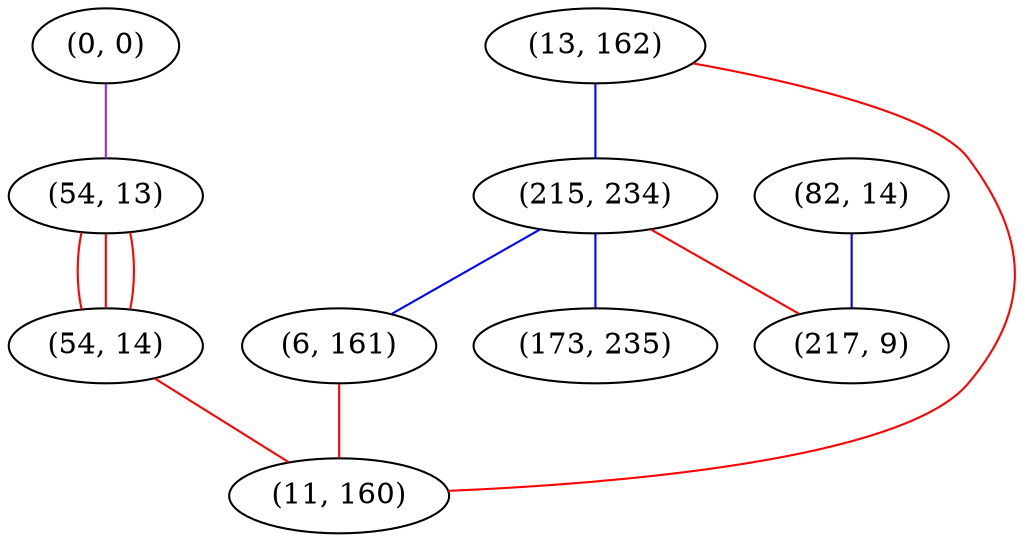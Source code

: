 graph "" {
"(0, 0)";
"(13, 162)";
"(54, 13)";
"(215, 234)";
"(6, 161)";
"(82, 14)";
"(54, 14)";
"(11, 160)";
"(217, 9)";
"(173, 235)";
"(0, 0)" -- "(54, 13)"  [color=purple, key=0, weight=4];
"(13, 162)" -- "(11, 160)"  [color=red, key=0, weight=1];
"(13, 162)" -- "(215, 234)"  [color=blue, key=0, weight=3];
"(54, 13)" -- "(54, 14)"  [color=red, key=0, weight=1];
"(54, 13)" -- "(54, 14)"  [color=red, key=1, weight=1];
"(54, 13)" -- "(54, 14)"  [color=red, key=2, weight=1];
"(215, 234)" -- "(6, 161)"  [color=blue, key=0, weight=3];
"(215, 234)" -- "(217, 9)"  [color=red, key=0, weight=1];
"(215, 234)" -- "(173, 235)"  [color=blue, key=0, weight=3];
"(6, 161)" -- "(11, 160)"  [color=red, key=0, weight=1];
"(82, 14)" -- "(217, 9)"  [color=blue, key=0, weight=3];
"(54, 14)" -- "(11, 160)"  [color=red, key=0, weight=1];
}
